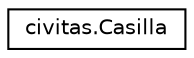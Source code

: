 digraph "Representación gráfica de la clase"
{
  edge [fontname="Helvetica",fontsize="10",labelfontname="Helvetica",labelfontsize="10"];
  node [fontname="Helvetica",fontsize="10",shape=record];
  rankdir="LR";
  Node0 [label="civitas.Casilla",height=0.2,width=0.4,color="black", fillcolor="white", style="filled",URL="$classcivitas_1_1Casilla.html",tooltip="Crea las casillas del tablero. "];
}
